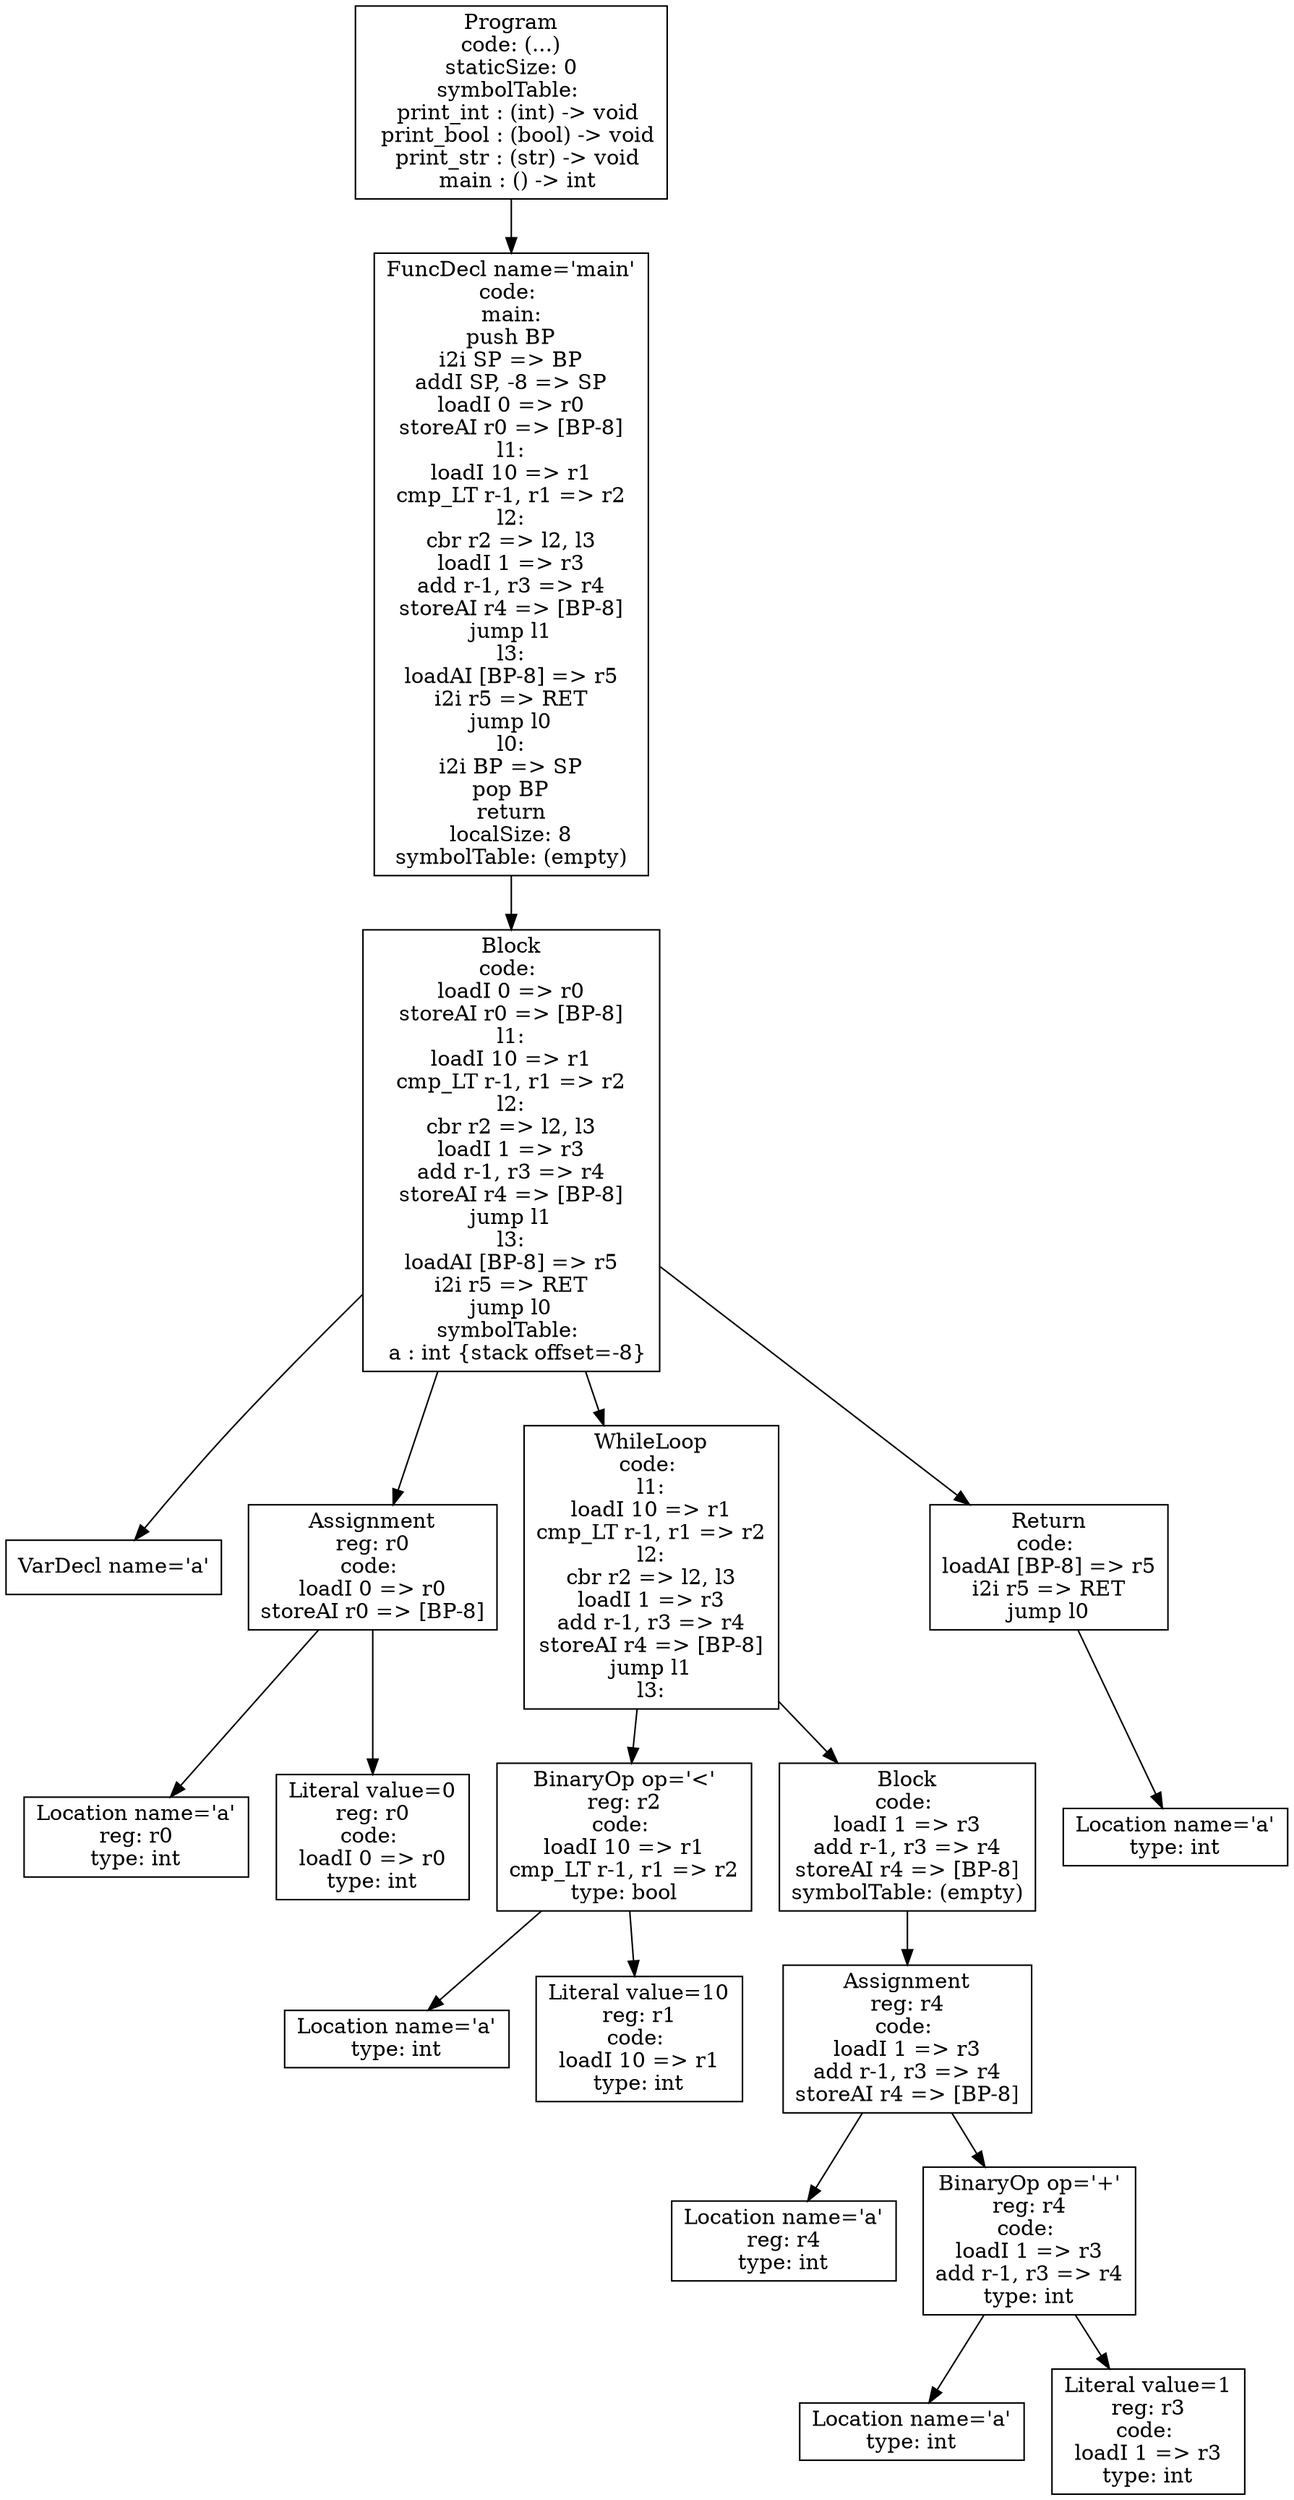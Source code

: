 digraph AST {
3 [shape=box, label="VarDecl name='a'"];
5 [shape=box, label="Location name='a'\nreg: r0\ntype: int"];
6 [shape=box, label="Literal value=0\nreg: r0\ncode: \nloadI 0 => r0\ntype: int"];
4 [shape=box, label="Assignment\nreg: r0\ncode: \nloadI 0 => r0\nstoreAI r0 => [BP-8]"];
4 -> 5;
4 -> 6;
9 [shape=box, label="Location name='a'\ntype: int"];
10 [shape=box, label="Literal value=10\nreg: r1\ncode: \nloadI 10 => r1\ntype: int"];
8 [shape=box, label="BinaryOp op='<'\nreg: r2\ncode: \nloadI 10 => r1\ncmp_LT r-1, r1 => r2\ntype: bool"];
8 -> 9;
8 -> 10;
13 [shape=box, label="Location name='a'\nreg: r4\ntype: int"];
15 [shape=box, label="Location name='a'\ntype: int"];
16 [shape=box, label="Literal value=1\nreg: r3\ncode: \nloadI 1 => r3\ntype: int"];
14 [shape=box, label="BinaryOp op='+'\nreg: r4\ncode: \nloadI 1 => r3\nadd r-1, r3 => r4\ntype: int"];
14 -> 15;
14 -> 16;
12 [shape=box, label="Assignment\nreg: r4\ncode: \nloadI 1 => r3\nadd r-1, r3 => r4\nstoreAI r4 => [BP-8]"];
12 -> 13;
12 -> 14;
11 [shape=box, label="Block\ncode: \nloadI 1 => r3\nadd r-1, r3 => r4\nstoreAI r4 => [BP-8]\nsymbolTable: (empty)"];
11 -> 12;
7 [shape=box, label="WhileLoop\ncode: \nl1:\nloadI 10 => r1\ncmp_LT r-1, r1 => r2\nl2:\ncbr r2 => l2, l3\nloadI 1 => r3\nadd r-1, r3 => r4\nstoreAI r4 => [BP-8]\njump l1\nl3:"];
7 -> 8;
7 -> 11;
18 [shape=box, label="Location name='a'\ntype: int"];
17 [shape=box, label="Return\ncode: \nloadAI [BP-8] => r5\ni2i r5 => RET\njump l0"];
17 -> 18;
2 [shape=box, label="Block\ncode: \nloadI 0 => r0\nstoreAI r0 => [BP-8]\nl1:\nloadI 10 => r1\ncmp_LT r-1, r1 => r2\nl2:\ncbr r2 => l2, l3\nloadI 1 => r3\nadd r-1, r3 => r4\nstoreAI r4 => [BP-8]\njump l1\nl3:\nloadAI [BP-8] => r5\ni2i r5 => RET\njump l0\nsymbolTable: \n  a : int {stack offset=-8}"];
2 -> 3;
2 -> 4;
2 -> 7;
2 -> 17;
1 [shape=box, label="FuncDecl name='main'\ncode: \nmain:\npush BP\ni2i SP => BP\naddI SP, -8 => SP\nloadI 0 => r0\nstoreAI r0 => [BP-8]\nl1:\nloadI 10 => r1\ncmp_LT r-1, r1 => r2\nl2:\ncbr r2 => l2, l3\nloadI 1 => r3\nadd r-1, r3 => r4\nstoreAI r4 => [BP-8]\njump l1\nl3:\nloadAI [BP-8] => r5\ni2i r5 => RET\njump l0\nl0:\ni2i BP => SP\npop BP\nreturn\nlocalSize: 8\nsymbolTable: (empty)"];
1 -> 2;
0 [shape=box, label="Program\ncode: (...)\nstaticSize: 0\nsymbolTable: \n  print_int : (int) -> void\n  print_bool : (bool) -> void\n  print_str : (str) -> void\n  main : () -> int"];
0 -> 1;
}
